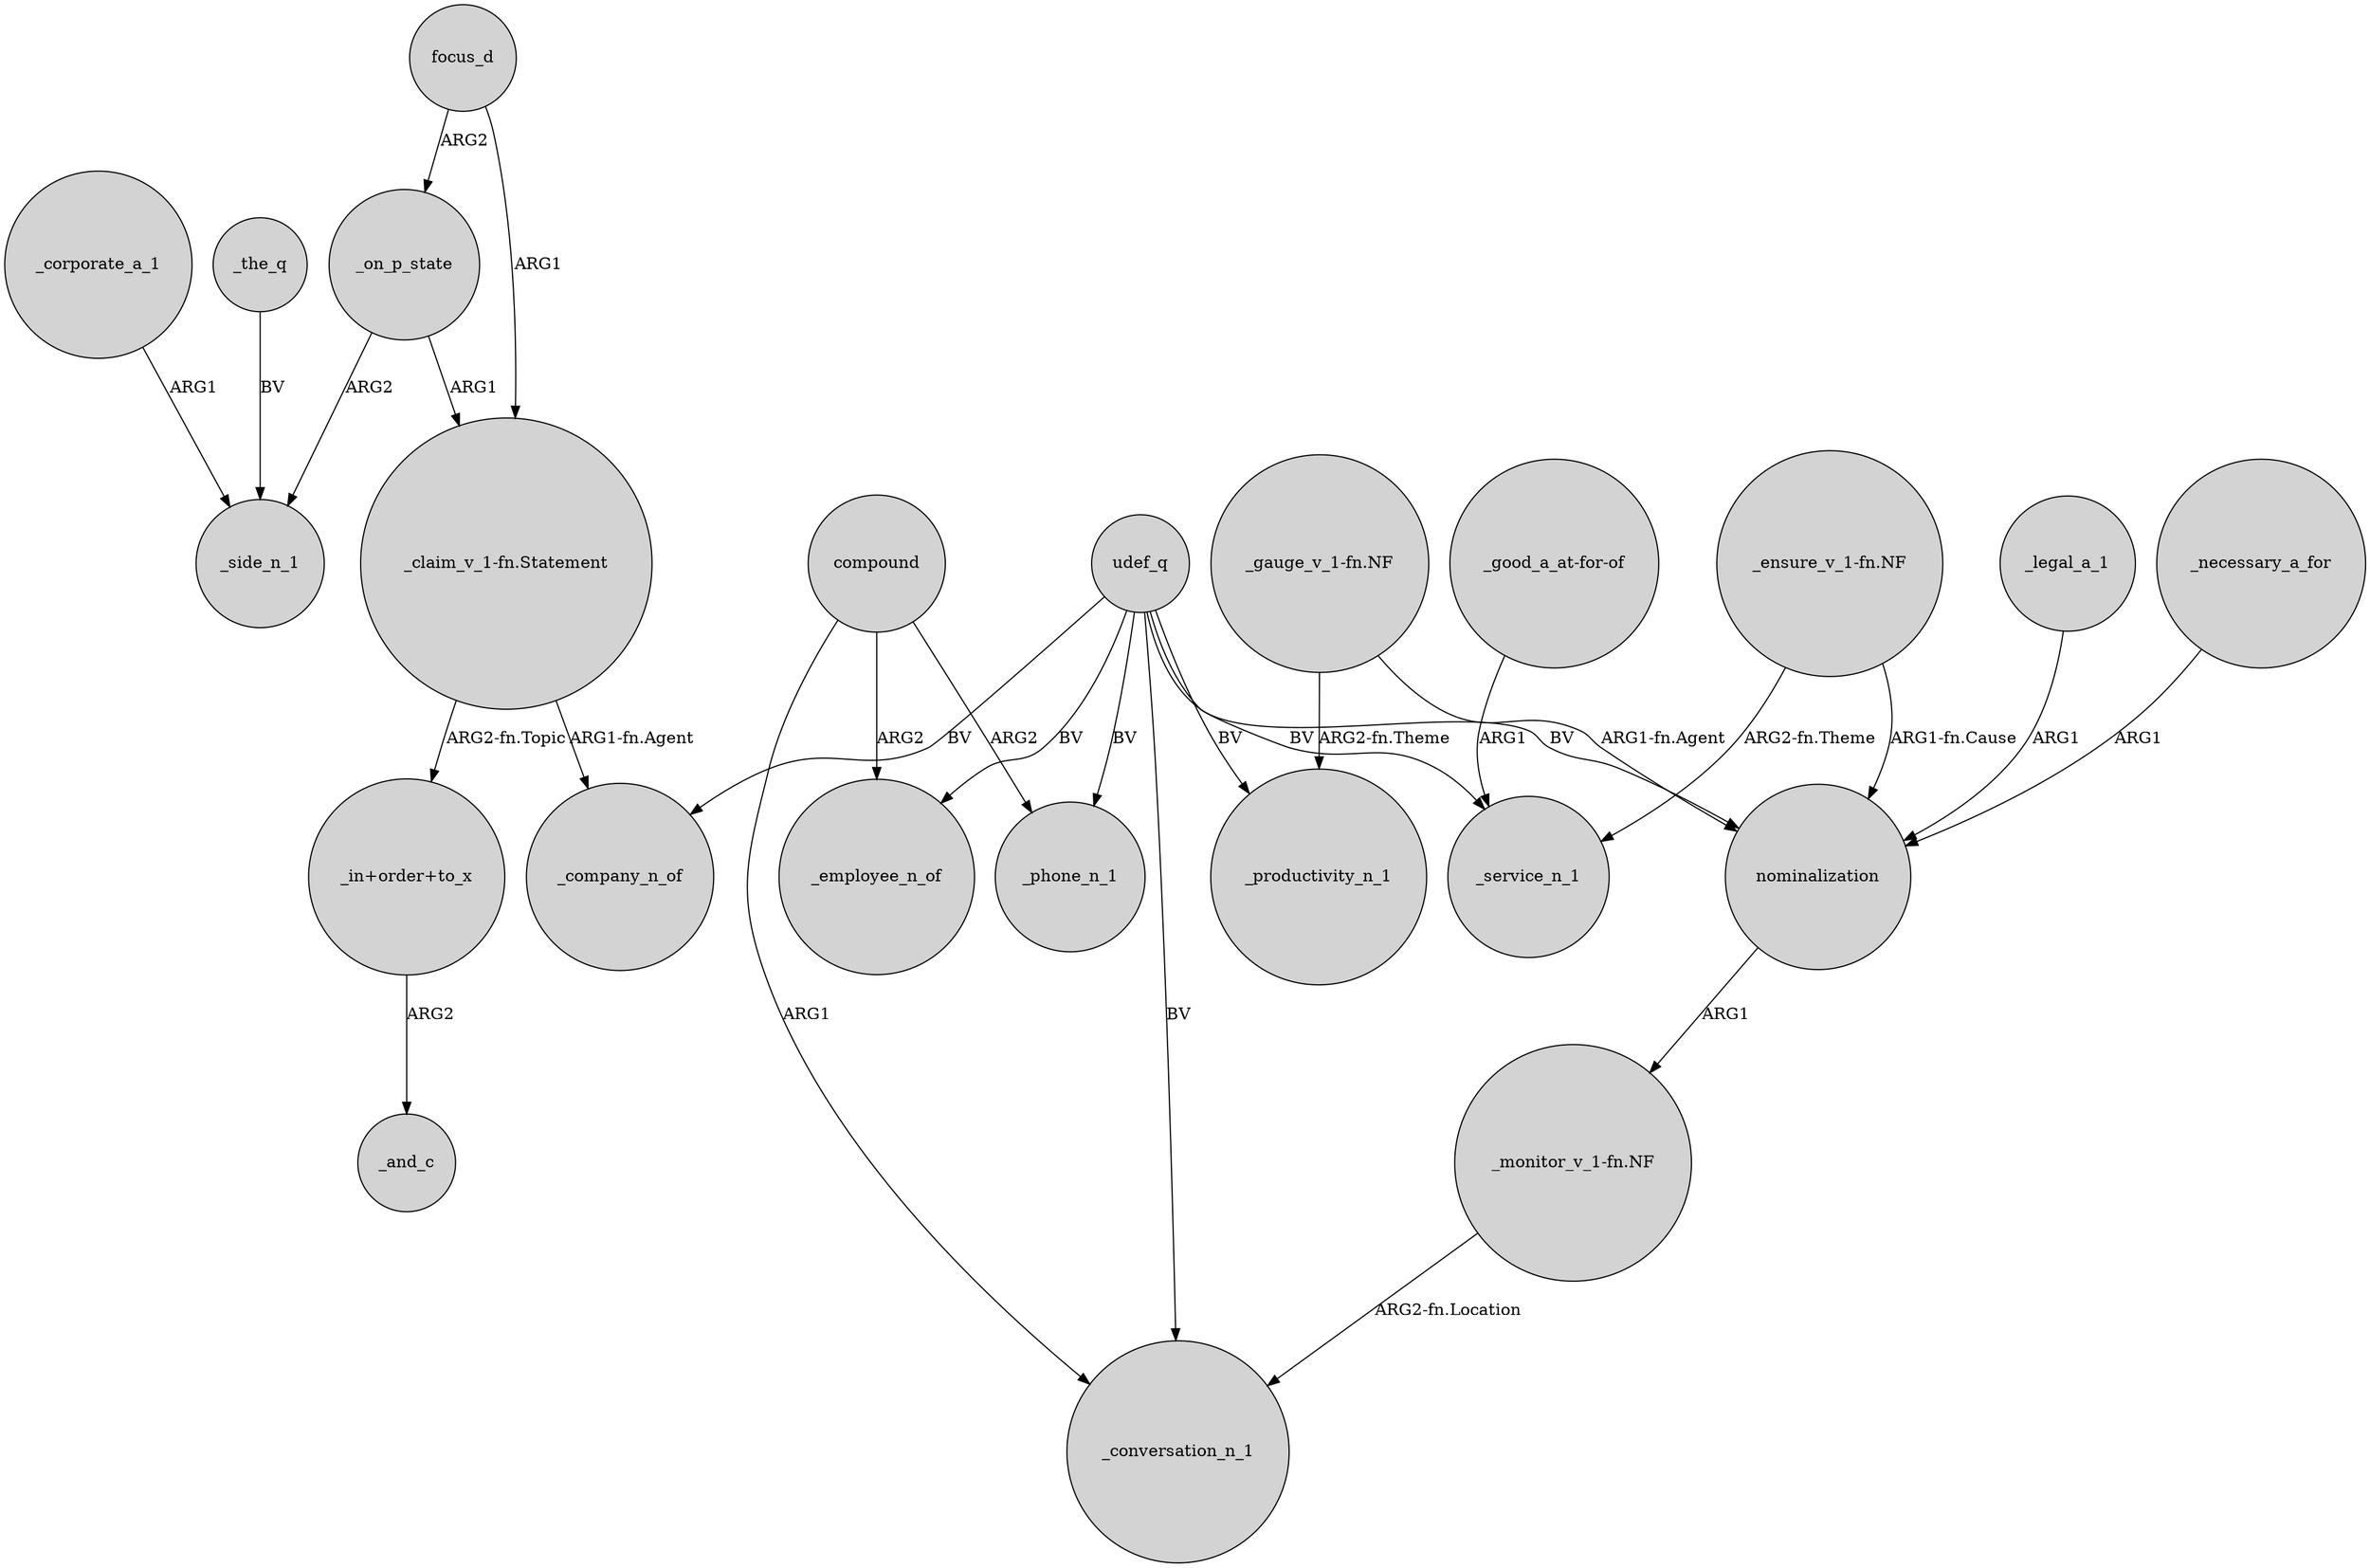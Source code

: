 digraph {
	node [shape=circle style=filled]
	_corporate_a_1 -> _side_n_1 [label=ARG1]
	"_ensure_v_1-fn.NF" -> nominalization [label="ARG1-fn.Cause"]
	udef_q -> _employee_n_of [label=BV]
	compound -> _conversation_n_1 [label=ARG1]
	compound -> _employee_n_of [label=ARG2]
	focus_d -> _on_p_state [label=ARG2]
	_the_q -> _side_n_1 [label=BV]
	"_claim_v_1-fn.Statement" -> "_in+order+to_x" [label="ARG2-fn.Topic"]
	compound -> _phone_n_1 [label=ARG2]
	_on_p_state -> "_claim_v_1-fn.Statement" [label=ARG1]
	_on_p_state -> _side_n_1 [label=ARG2]
	nominalization -> "_monitor_v_1-fn.NF" [label=ARG1]
	udef_q -> _service_n_1 [label=BV]
	udef_q -> _conversation_n_1 [label=BV]
	_necessary_a_for -> nominalization [label=ARG1]
	"_gauge_v_1-fn.NF" -> _productivity_n_1 [label="ARG2-fn.Theme"]
	"_good_a_at-for-of" -> _service_n_1 [label=ARG1]
	udef_q -> nominalization [label=BV]
	"_ensure_v_1-fn.NF" -> _service_n_1 [label="ARG2-fn.Theme"]
	udef_q -> _productivity_n_1 [label=BV]
	"_in+order+to_x" -> _and_c [label=ARG2]
	udef_q -> _company_n_of [label=BV]
	udef_q -> _phone_n_1 [label=BV]
	_legal_a_1 -> nominalization [label=ARG1]
	"_claim_v_1-fn.Statement" -> _company_n_of [label="ARG1-fn.Agent"]
	focus_d -> "_claim_v_1-fn.Statement" [label=ARG1]
	"_monitor_v_1-fn.NF" -> _conversation_n_1 [label="ARG2-fn.Location"]
	"_gauge_v_1-fn.NF" -> nominalization [label="ARG1-fn.Agent"]
}
